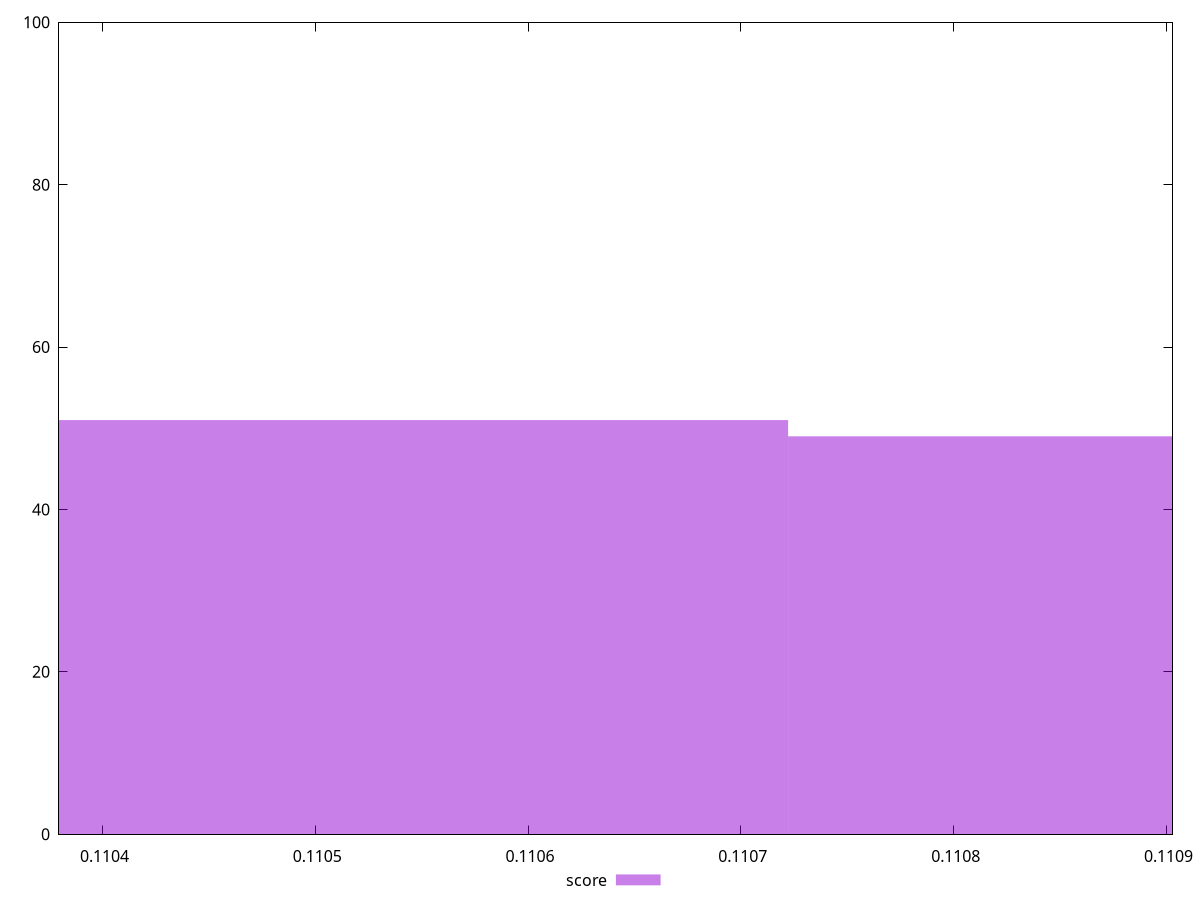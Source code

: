reset

$score <<EOF
0.11053548381021791 51
0.11090891449876594 49
EOF

set key outside below
set boxwidth 0.0003734306885480335
set xrange [0.11037960372103645:0.11090281313749306]
set yrange [0:100]
set style fill transparent solid 0.5 noborder
set terminal svg size 640, 490 enhanced background rgb 'white'
set output "report_00007_2020-12-11T15:55:29.892Z/uses-long-cache-ttl/samples/pages/score/histogram.svg"

plot $score title "score" with boxes

reset
